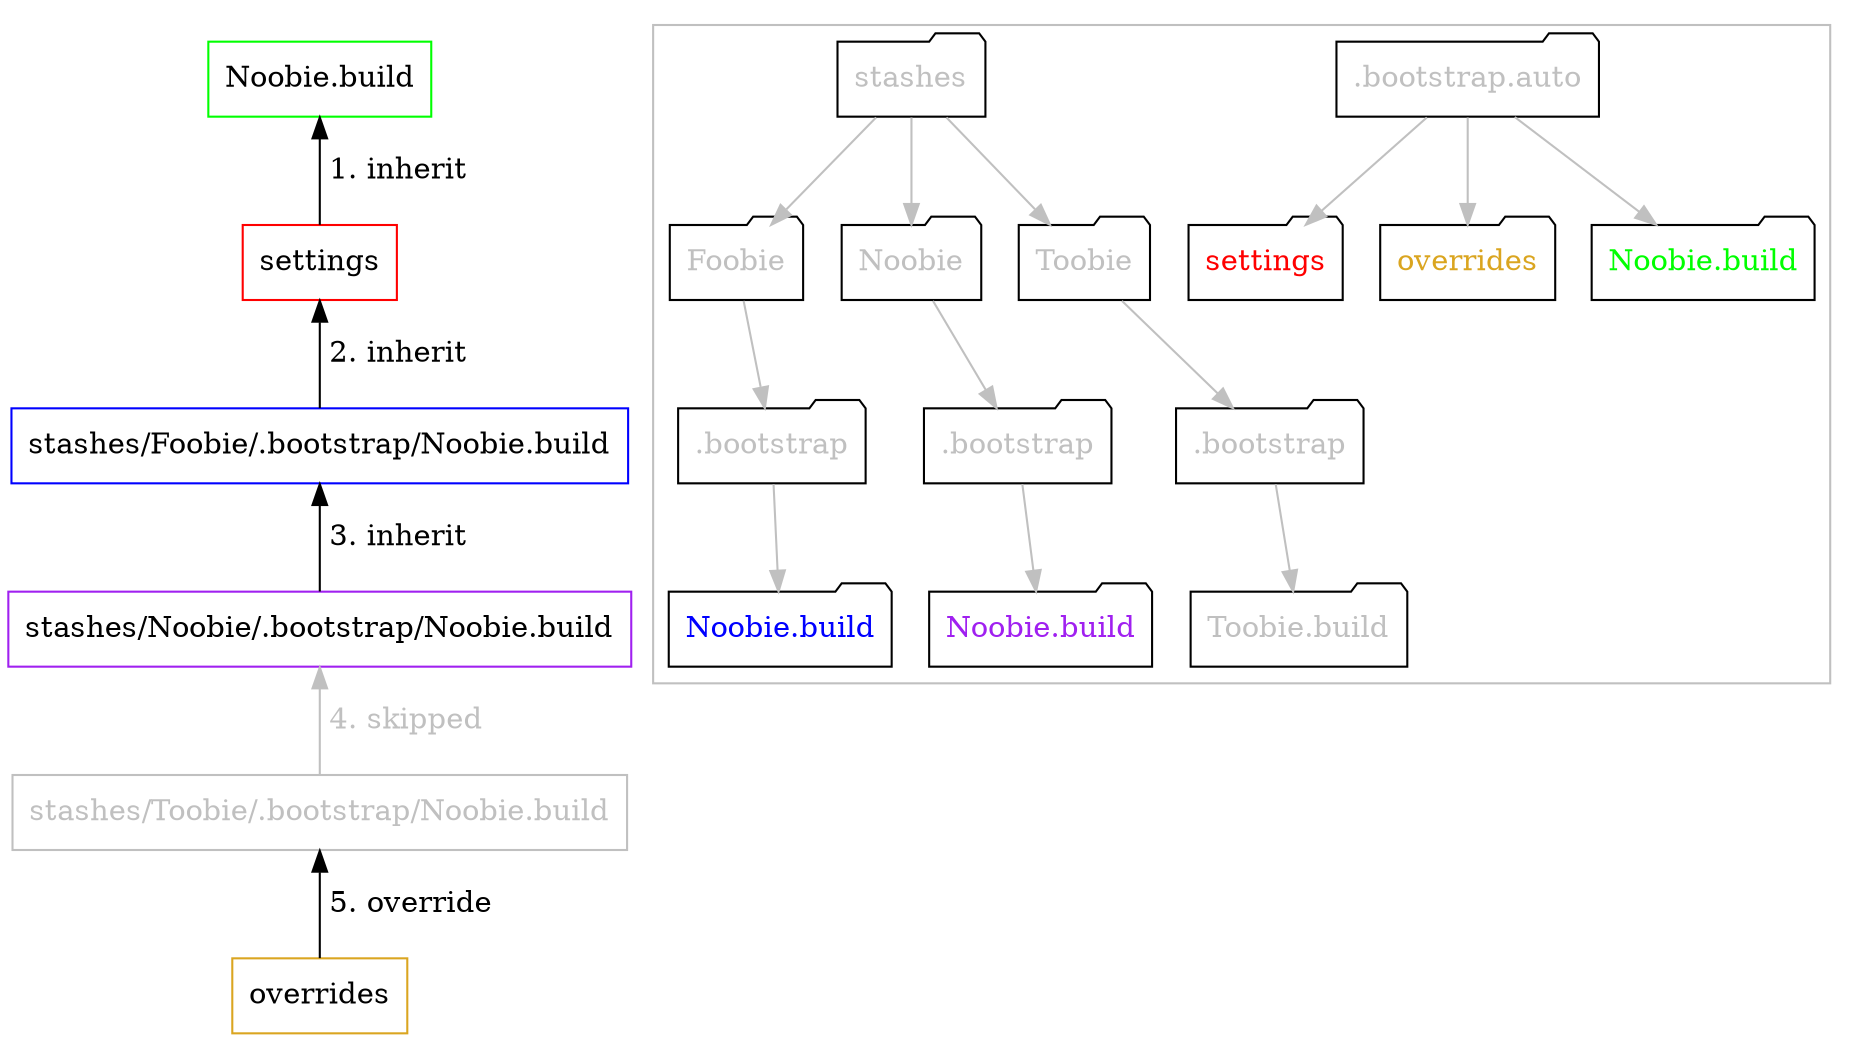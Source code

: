 digraph inherit {
   node [shape= record]  ;

   {

      "settings"                       [ color="red" ]
      "Noobie.build"                   [ label="Noobie.build", color="green" ]
      "stashes.Foobie/Noobie.build"    [ label="stashes/Foobie/.bootstrap/Noobie.build", color="blue" ]
      "stashes.Noobie/Noobie.build"    [ label="stashes/Noobie/.bootstrap/Noobie.build", color="purple" ]
      "stashes.Toobie/Noobie.build"    [ label="stashes/Toobie/.bootstrap/Noobie.build", color="gray", fontcolor="gray" ]
      "overrides"                      [ color="goldenrod" ]
   }


   node [shape= folder];

   "Noobie.build"                -> "settings"                    [ label=" 1. inherit", dir=back]
   "settings"                    -> "stashes.Foobie/Noobie.build" [ label=" 2. inherit", dir=back]
   "stashes.Foobie/Noobie.build" -> "stashes.Noobie/Noobie.build" [ label=" 3. inherit", dir=back]
   "stashes.Noobie/Noobie.build" -> "stashes.Toobie/Noobie.build" [ label=" 4. skipped", dir=back, color="gray", fontcolor="gray" ]
   "stashes.Toobie/Noobie.build" -> "overrides"                   [ label=" 5. override", dir=back]

   {

      subgraph cluster_0 {
         color="gray"


         "FS:.bootstrap.auto"                [ label=".bootstrap.auto",fontcolor="gray"]
         "FS:.bootstrap.auto/settings"       [ label="settings",fontcolor="red"]
         "FS:.bootstrap.auto/overrides"      [ label="overrides",fontcolor="goldenrod"]
         "FS:.bootstrap.auto/Noobie.build"   [ label="Noobie.build",fontcolor="green"]
         "FS:stashes"                        [ label="stashes",fontcolor="gray"]

         "FS:.bootstrap.auto" -> "FS:.bootstrap.auto/settings"       [color="gray"]
         "FS:.bootstrap.auto" -> "FS:.bootstrap.auto/overrides"      [color="gray"]
         "FS:.bootstrap.auto" -> "FS:.bootstrap.auto/Noobie.build"   [color="gray"]

         "FS:stashes/Foobie"                 [ label="Foobie",fontcolor="gray"]
         "FS:stashes/Foobie/.bootstrap"      [ label=".bootstrap",fontcolor="gray"]
         "FS:stashes/Foobie/.bootstrap/Noobie.build" [ label="Noobie.build",fontcolor="blue"]
         "FS:stashes"        -> "FS:stashes/Foobie"             [color="gray"]
         "FS:stashes/Foobie" -> "FS:stashes/Foobie/.bootstrap"  [color="gray"]
         "FS:stashes/Foobie/.bootstrap" -> "FS:stashes/Foobie/.bootstrap/Noobie.build"   [color="gray"]

         "FS:stashes/Noobie"                 [ label="Noobie",fontcolor="gray"]
         "FS:stashes/Noobie/.bootstrap"      [ label=".bootstrap",fontcolor="gray"]
         "FS:stashes/Noobie/.bootstrap/Noobie.build" [ label="Noobie.build",fontcolor="purple"]
         "FS:stashes"        -> "FS:stashes/Noobie"             [color="gray"]
         "FS:stashes/Noobie" -> "FS:stashes/Noobie/.bootstrap"  [color="gray"]
         "FS:stashes/Noobie/.bootstrap" -> "FS:stashes/Noobie/.bootstrap/Noobie.build"   [color="gray"]

         "FS:stashes/Toobie"                 [ label="Toobie",fontcolor="gray"]
         "FS:stashes/Toobie/.bootstrap"      [ label=".bootstrap",fontcolor="gray"]
         "FS:stashes/Toobie/.bootstrap/Noobie.build" [ label="Toobie.build",fontcolor="gray"]
         "FS:stashes"        -> "FS:stashes/Toobie"             [color="gray"]
         "FS:stashes/Toobie" -> "FS:stashes/Toobie/.bootstrap"  [color="gray"]
         "FS:stashes/Toobie/.bootstrap" -> "FS:stashes/Toobie/.bootstrap/Noobie.build"   [color="gray"]
      }
   }
}